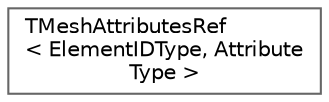 digraph "Graphical Class Hierarchy"
{
 // INTERACTIVE_SVG=YES
 // LATEX_PDF_SIZE
  bgcolor="transparent";
  edge [fontname=Helvetica,fontsize=10,labelfontname=Helvetica,labelfontsize=10];
  node [fontname=Helvetica,fontsize=10,shape=box,height=0.2,width=0.4];
  rankdir="LR";
  Node0 [id="Node000000",label="TMeshAttributesRef\l\< ElementIDType, Attribute\lType \>",height=0.2,width=0.4,color="grey40", fillcolor="white", style="filled",URL="$d8/dd7/classTMeshAttributesRef.html",tooltip="This is the class used to access attribute values."];
}
